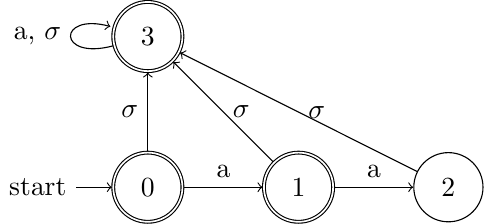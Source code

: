 \documentclass[tikz]{standalone}
\usetikzlibrary{arrows, automata, calc, positioning}
\begin{document}
\begin{tikzpicture}
    \node[state, initial, accepting] (0) at (0,0) {0};
    \node[state, accepting] (1) [right=of 0] {1};
    \node[state] (2) [right=of 1] {2};
    \node[state, accepting] (3) [above=of 0] {3};

    \path[->]
        (0) edge node [left] {$\sigma$} (3)
        (0) edge node [above] {a} (1)
        (1) edge node [right] {$\sigma$} (3)
        (1) edge node [above] {a} (2)
        (2) edge node [right] {$\sigma$} (3)
        (3) edge [loop left] node [left] {a, $\sigma$} (3);
\end{tikzpicture}
\end{document}
